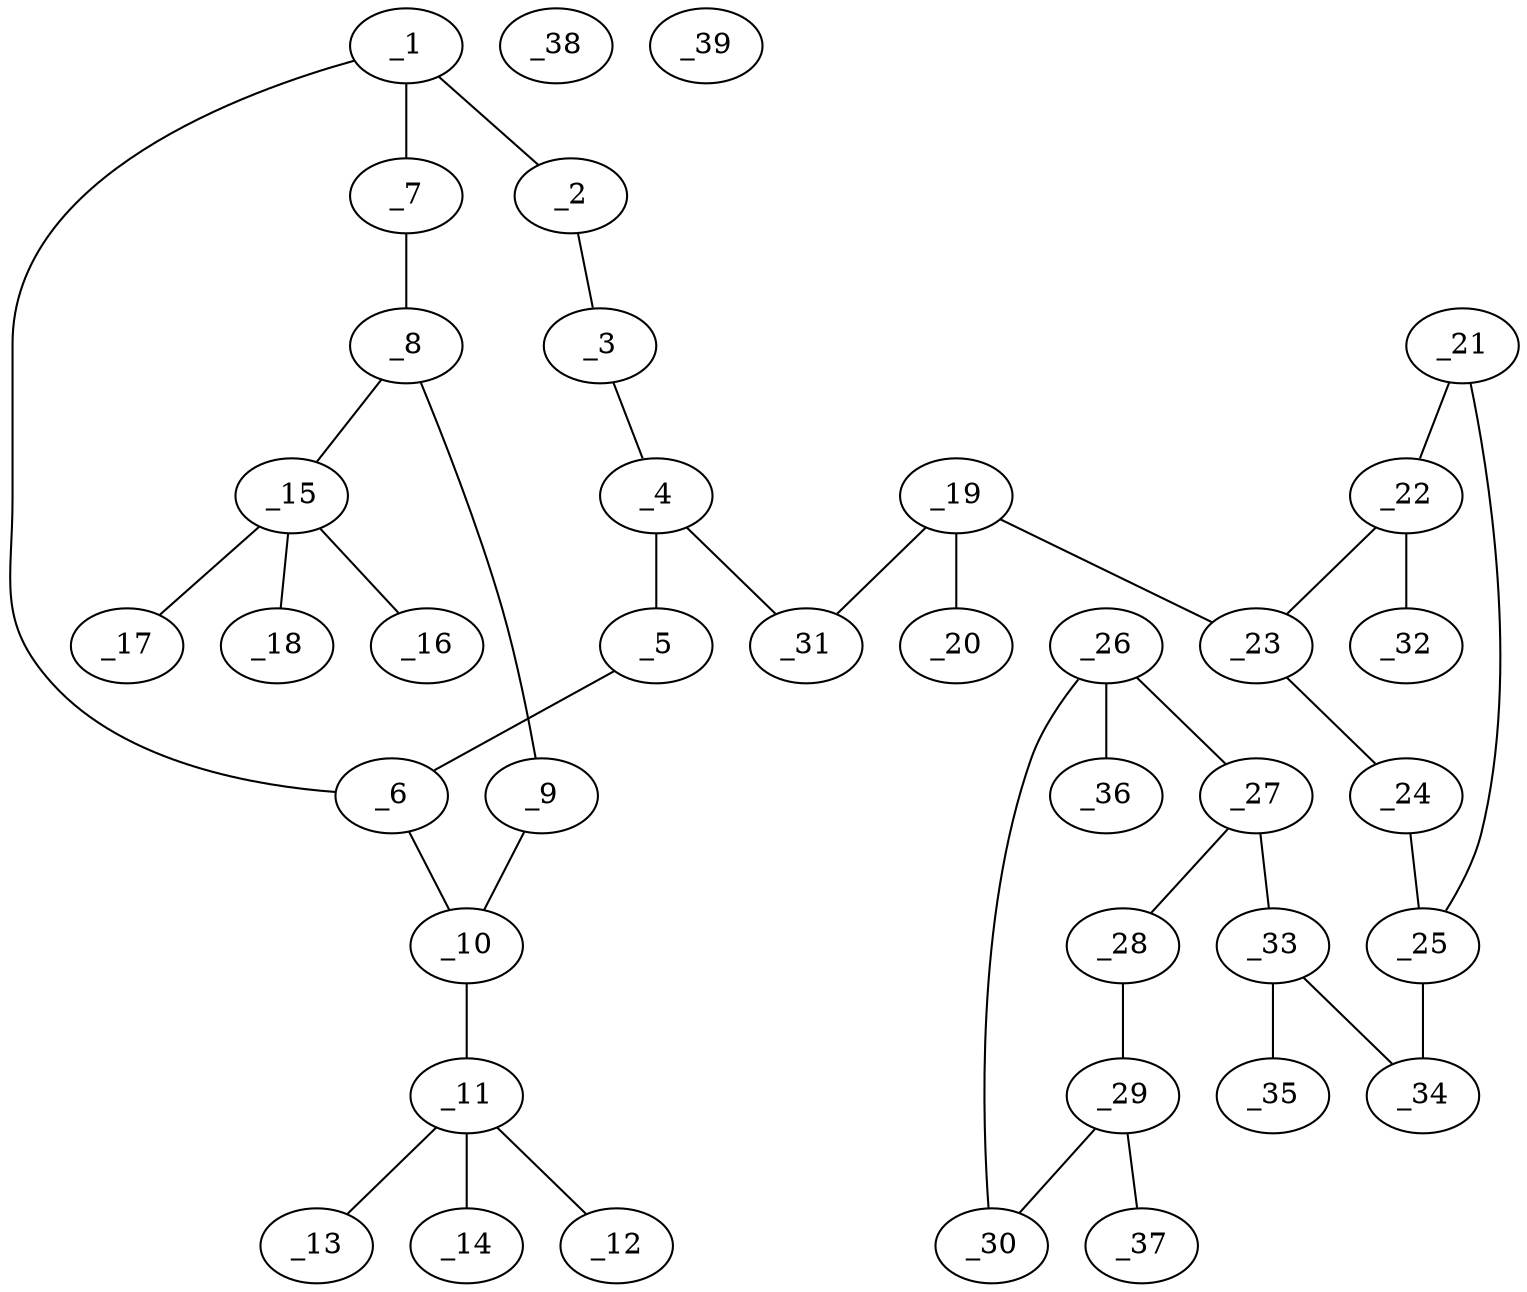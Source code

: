 graph molid668532 {
	_1	 [charge=0,
		chem=1,
		symbol="C  ",
		x="12.9383",
		y="1.067"];
	_2	 [charge=0,
		chem=1,
		symbol="C  ",
		x="12.0723",
		y="1.567"];
	_1 -- _2	 [valence=1];
	_6	 [charge=0,
		chem=1,
		symbol="C  ",
		x="12.9383",
		y="0.067"];
	_1 -- _6	 [valence=1];
	_7	 [charge=0,
		chem=1,
		symbol="C  ",
		x="13.8044",
		y="1.567"];
	_1 -- _7	 [valence=2];
	_3	 [charge=0,
		chem=1,
		symbol="C  ",
		x="11.2063",
		y="1.067"];
	_2 -- _3	 [valence=2];
	_4	 [charge=0,
		chem=1,
		symbol="C  ",
		x="11.2063",
		y="0.067"];
	_3 -- _4	 [valence=1];
	_5	 [charge=0,
		chem=1,
		symbol="C  ",
		x="12.0723",
		y="-0.433"];
	_4 -- _5	 [valence=2];
	_31	 [charge=0,
		chem=4,
		symbol="N  ",
		x="10.3403",
		y="-0.433"];
	_4 -- _31	 [valence=1];
	_5 -- _6	 [valence=1];
	_10	 [charge=0,
		chem=1,
		symbol="C  ",
		x="13.8044",
		y="-0.433"];
	_6 -- _10	 [valence=2];
	_8	 [charge=0,
		chem=1,
		symbol="C  ",
		x="14.6704",
		y="1.067"];
	_7 -- _8	 [valence=1];
	_9	 [charge=0,
		chem=1,
		symbol="C  ",
		x="14.6704",
		y="0.067"];
	_8 -- _9	 [valence=2];
	_15	 [charge=0,
		chem=5,
		symbol="S  ",
		x="15.5364",
		y="1.567"];
	_8 -- _15	 [valence=1];
	_9 -- _10	 [valence=1];
	_11	 [charge=0,
		chem=5,
		symbol="S  ",
		x="13.8044",
		y="-1.433"];
	_10 -- _11	 [valence=1];
	_12	 [charge=0,
		chem=2,
		symbol="O  ",
		x="13.8044",
		y="-2.433"];
	_11 -- _12	 [valence=2];
	_13	 [charge=0,
		chem=2,
		symbol="O  ",
		x="12.8044",
		y="-1.433"];
	_11 -- _13	 [valence=2];
	_14	 [charge=0,
		chem=2,
		symbol="O  ",
		x="14.8044",
		y="-1.433"];
	_11 -- _14	 [valence=1];
	_16	 [charge=0,
		chem=2,
		symbol="O  ",
		x="16.4025",
		y="2.067"];
	_15 -- _16	 [valence=2];
	_17	 [charge=0,
		chem=2,
		symbol="O  ",
		x="16.0364",
		y="0.701"];
	_15 -- _17	 [valence=2];
	_18	 [charge=0,
		chem=2,
		symbol="O  ",
		x="15.0364",
		y="2.433"];
	_15 -- _18	 [valence=1];
	_19	 [charge=0,
		chem=1,
		symbol="C  ",
		x="9.4742",
		y="0.067"];
	_20	 [charge=0,
		chem=2,
		symbol="O  ",
		x="9.4742",
		y="1.067"];
	_19 -- _20	 [valence=2];
	_23	 [charge=0,
		chem=1,
		symbol="C  ",
		x="8.6082",
		y="-0.433"];
	_19 -- _23	 [valence=1];
	_19 -- _31	 [valence=1];
	_21	 [charge=0,
		chem=4,
		symbol="N  ",
		x="7.5255",
		y="-1.6354"];
	_22	 [charge=0,
		chem=4,
		symbol="N  ",
		x="8.5037",
		y="-1.4275"];
	_21 -- _22	 [valence=1];
	_25	 [charge=0,
		chem=1,
		symbol="C  ",
		x="7.0255",
		y="-0.7694"];
	_21 -- _25	 [valence=2];
	_22 -- _23	 [valence=1];
	_32	 [charge=0,
		chem=1,
		symbol="C  ",
		x="9.2468",
		y="-2.0966"];
	_22 -- _32	 [valence=1];
	_24	 [charge=0,
		chem=1,
		symbol="C  ",
		x="7.6947",
		y="-0.0263"];
	_23 -- _24	 [valence=2];
	_24 -- _25	 [valence=1];
	_34	 [charge=0,
		chem=4,
		symbol="N  ",
		x="6.031",
		y="-0.6649"];
	_25 -- _34	 [valence=1];
	_26	 [charge=0,
		chem=4,
		symbol="N  ",
		x="3.9487",
		y="-0.5033"];
	_27	 [charge=0,
		chem=1,
		symbol="C  ",
		x="4.4487",
		y="-1.3693"];
	_26 -- _27	 [valence=1];
	_30	 [charge=0,
		chem=1,
		symbol="C  ",
		x="2.9706",
		y="-0.7112"];
	_26 -- _30	 [valence=1];
	_36	 [charge=0,
		chem=1,
		symbol="C  ",
		x="4.3554",
		y="0.4102"];
	_26 -- _36	 [valence=1];
	_28	 [charge=0,
		chem=1,
		symbol="C  ",
		x="3.7796",
		y="-2.1125"];
	_27 -- _28	 [valence=2];
	_33	 [charge=0,
		chem=1,
		symbol="C  ",
		x="5.4432",
		y="-1.4739"];
	_27 -- _33	 [valence=1];
	_29	 [charge=0,
		chem=1,
		symbol="C  ",
		x="2.866",
		y="-1.7057"];
	_28 -- _29	 [valence=1];
	_29 -- _30	 [valence=2];
	_37	 [charge=0,
		chem=4,
		symbol="N  ",
		x=2,
		y="-2.2057"];
	_29 -- _37	 [valence=1];
	_33 -- _34	 [valence=1];
	_35	 [charge=0,
		chem=2,
		symbol="O  ",
		x="5.85",
		y="-2.3874"];
	_33 -- _35	 [valence=2];
	_38	 [charge=0,
		chem=7,
		symbol="Cl ",
		x="18.4025",
		y=0];
	_39	 [charge=0,
		chem=39,
		symbol="K  ",
		x="20.4025",
		y=0];
}
